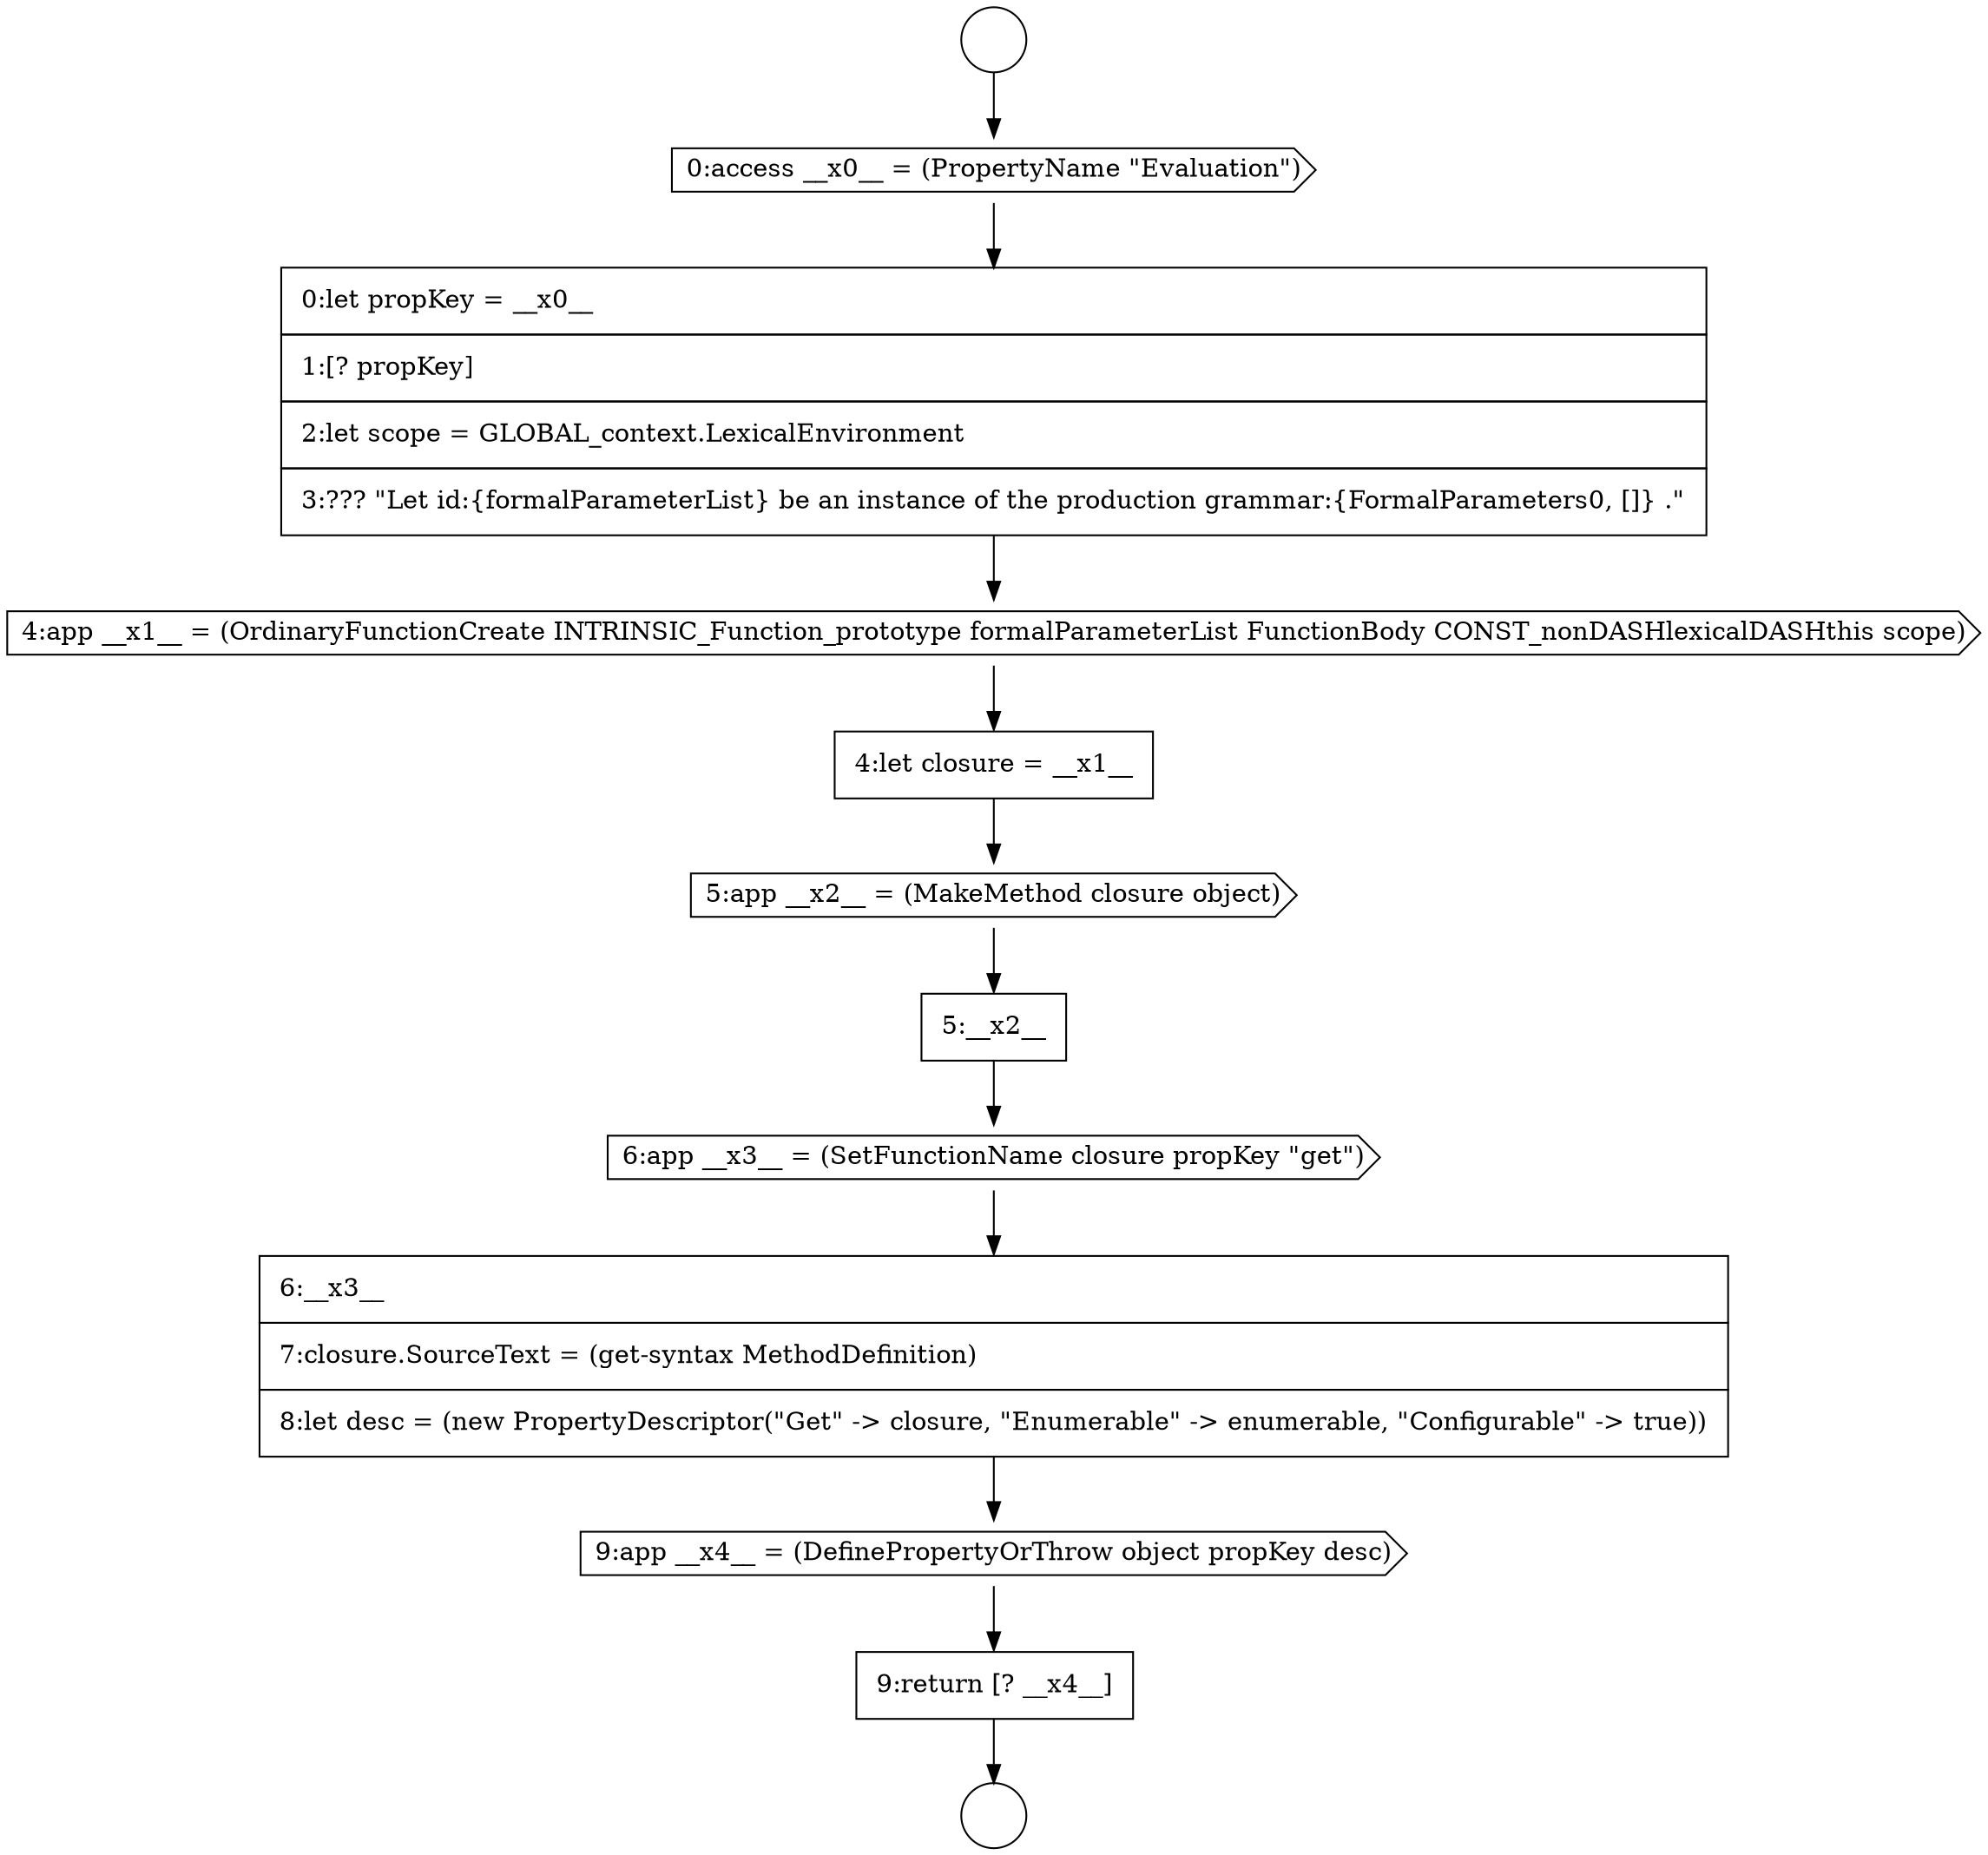 digraph {
  node9222 [shape=cds, label=<<font color="black">0:access __x0__ = (PropertyName &quot;Evaluation&quot;)</font>> color="black" fillcolor="white" style=filled]
  node9230 [shape=cds, label=<<font color="black">9:app __x4__ = (DefinePropertyOrThrow object propKey desc)</font>> color="black" fillcolor="white" style=filled]
  node9225 [shape=none, margin=0, label=<<font color="black">
    <table border="0" cellborder="1" cellspacing="0" cellpadding="10">
      <tr><td align="left">4:let closure = __x1__</td></tr>
    </table>
  </font>> color="black" fillcolor="white" style=filled]
  node9221 [shape=circle label=" " color="black" fillcolor="white" style=filled]
  node9226 [shape=cds, label=<<font color="black">5:app __x2__ = (MakeMethod closure object)</font>> color="black" fillcolor="white" style=filled]
  node9231 [shape=none, margin=0, label=<<font color="black">
    <table border="0" cellborder="1" cellspacing="0" cellpadding="10">
      <tr><td align="left">9:return [? __x4__]</td></tr>
    </table>
  </font>> color="black" fillcolor="white" style=filled]
  node9224 [shape=cds, label=<<font color="black">4:app __x1__ = (OrdinaryFunctionCreate INTRINSIC_Function_prototype formalParameterList FunctionBody CONST_nonDASHlexicalDASHthis scope)</font>> color="black" fillcolor="white" style=filled]
  node9228 [shape=cds, label=<<font color="black">6:app __x3__ = (SetFunctionName closure propKey &quot;get&quot;)</font>> color="black" fillcolor="white" style=filled]
  node9227 [shape=none, margin=0, label=<<font color="black">
    <table border="0" cellborder="1" cellspacing="0" cellpadding="10">
      <tr><td align="left">5:__x2__</td></tr>
    </table>
  </font>> color="black" fillcolor="white" style=filled]
  node9220 [shape=circle label=" " color="black" fillcolor="white" style=filled]
  node9223 [shape=none, margin=0, label=<<font color="black">
    <table border="0" cellborder="1" cellspacing="0" cellpadding="10">
      <tr><td align="left">0:let propKey = __x0__</td></tr>
      <tr><td align="left">1:[? propKey]</td></tr>
      <tr><td align="left">2:let scope = GLOBAL_context.LexicalEnvironment</td></tr>
      <tr><td align="left">3:??? &quot;Let id:{formalParameterList} be an instance of the production grammar:{FormalParameters0, []} .&quot;</td></tr>
    </table>
  </font>> color="black" fillcolor="white" style=filled]
  node9229 [shape=none, margin=0, label=<<font color="black">
    <table border="0" cellborder="1" cellspacing="0" cellpadding="10">
      <tr><td align="left">6:__x3__</td></tr>
      <tr><td align="left">7:closure.SourceText = (get-syntax MethodDefinition)</td></tr>
      <tr><td align="left">8:let desc = (new PropertyDescriptor(&quot;Get&quot; -&gt; closure, &quot;Enumerable&quot; -&gt; enumerable, &quot;Configurable&quot; -&gt; true))</td></tr>
    </table>
  </font>> color="black" fillcolor="white" style=filled]
  node9223 -> node9224 [ color="black"]
  node9228 -> node9229 [ color="black"]
  node9231 -> node9221 [ color="black"]
  node9226 -> node9227 [ color="black"]
  node9220 -> node9222 [ color="black"]
  node9222 -> node9223 [ color="black"]
  node9225 -> node9226 [ color="black"]
  node9230 -> node9231 [ color="black"]
  node9224 -> node9225 [ color="black"]
  node9229 -> node9230 [ color="black"]
  node9227 -> node9228 [ color="black"]
}
